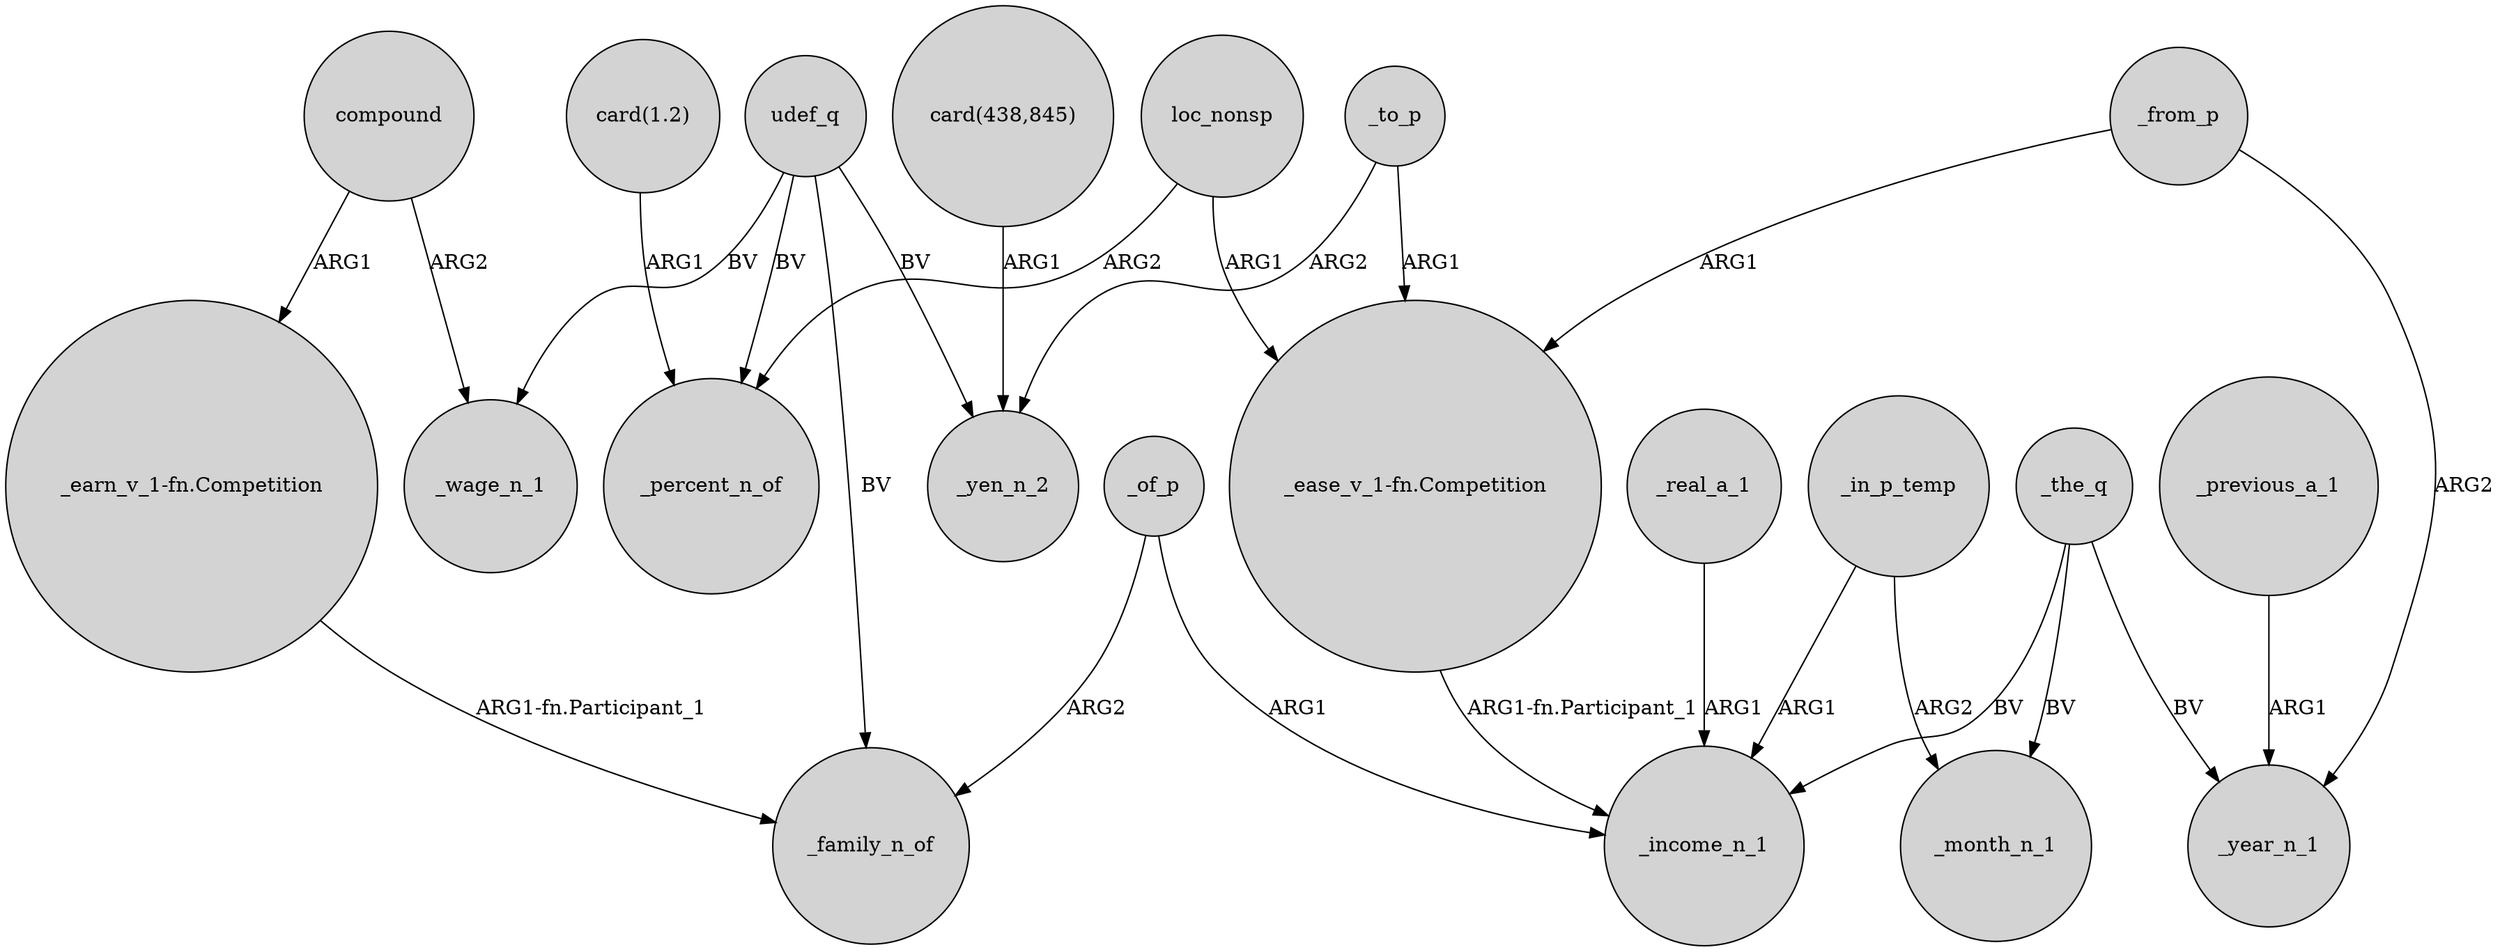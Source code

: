 digraph {
	node [shape=circle style=filled]
	"card(1.2)" -> _percent_n_of [label=ARG1]
	_of_p -> _family_n_of [label=ARG2]
	_the_q -> _income_n_1 [label=BV]
	_real_a_1 -> _income_n_1 [label=ARG1]
	_the_q -> _month_n_1 [label=BV]
	udef_q -> _family_n_of [label=BV]
	_previous_a_1 -> _year_n_1 [label=ARG1]
	_of_p -> _income_n_1 [label=ARG1]
	"_earn_v_1-fn.Competition" -> _family_n_of [label="ARG1-fn.Participant_1"]
	_to_p -> _yen_n_2 [label=ARG2]
	_in_p_temp -> _income_n_1 [label=ARG1]
	udef_q -> _wage_n_1 [label=BV]
	_from_p -> "_ease_v_1-fn.Competition" [label=ARG1]
	udef_q -> _percent_n_of [label=BV]
	_the_q -> _year_n_1 [label=BV]
	"_ease_v_1-fn.Competition" -> _income_n_1 [label="ARG1-fn.Participant_1"]
	_in_p_temp -> _month_n_1 [label=ARG2]
	compound -> "_earn_v_1-fn.Competition" [label=ARG1]
	compound -> _wage_n_1 [label=ARG2]
	_from_p -> _year_n_1 [label=ARG2]
	"card(438,845)" -> _yen_n_2 [label=ARG1]
	_to_p -> "_ease_v_1-fn.Competition" [label=ARG1]
	loc_nonsp -> "_ease_v_1-fn.Competition" [label=ARG1]
	loc_nonsp -> _percent_n_of [label=ARG2]
	udef_q -> _yen_n_2 [label=BV]
}
